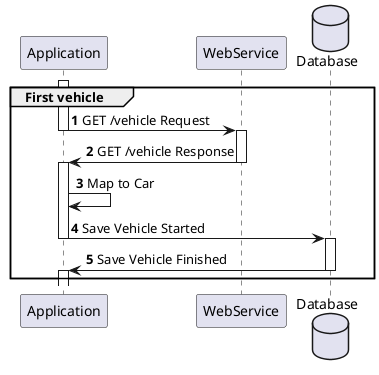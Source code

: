 @startuml
'https://plantuml.com/sequence-diagram

autonumber

participant Application
participant  WebService
database  Database

group First vehicle
activate Application
Application -> WebService: GET /vehicle Request
deactivate Application
activate WebService
Application <- WebService: GET /vehicle Response
deactivate WebService
activate Application
Application -> Application: Map to Car
Application -> Database: Save Vehicle Started
deactivate Application
activate Database
Application <- Database: Save Vehicle Finished
deactivate Database
activate Application
end





@enduml